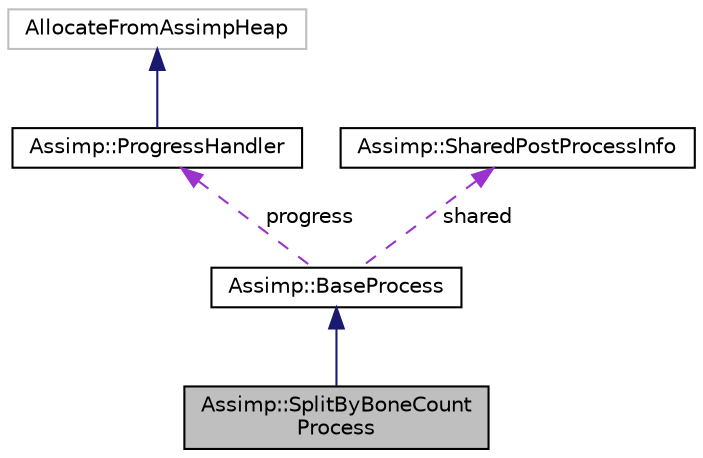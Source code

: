 digraph "Assimp::SplitByBoneCountProcess"
{
  edge [fontname="Helvetica",fontsize="10",labelfontname="Helvetica",labelfontsize="10"];
  node [fontname="Helvetica",fontsize="10",shape=record];
  Node1 [label="Assimp::SplitByBoneCount\lProcess",height=0.2,width=0.4,color="black", fillcolor="grey75", style="filled", fontcolor="black"];
  Node2 -> Node1 [dir="back",color="midnightblue",fontsize="10",style="solid"];
  Node2 [label="Assimp::BaseProcess",height=0.2,width=0.4,color="black", fillcolor="white", style="filled",URL="$class_assimp_1_1_base_process.html"];
  Node3 -> Node2 [dir="back",color="darkorchid3",fontsize="10",style="dashed",label=" progress" ];
  Node3 [label="Assimp::ProgressHandler",height=0.2,width=0.4,color="black", fillcolor="white", style="filled",URL="$class_assimp_1_1_progress_handler.html",tooltip="CPP-API: Abstract interface for custom progress report receivers. "];
  Node4 -> Node3 [dir="back",color="midnightblue",fontsize="10",style="solid"];
  Node4 [label="AllocateFromAssimpHeap",height=0.2,width=0.4,color="grey75", fillcolor="white", style="filled"];
  Node5 -> Node2 [dir="back",color="darkorchid3",fontsize="10",style="dashed",label=" shared" ];
  Node5 [label="Assimp::SharedPostProcessInfo",height=0.2,width=0.4,color="black", fillcolor="white", style="filled",URL="$class_assimp_1_1_shared_post_process_info.html"];
}
